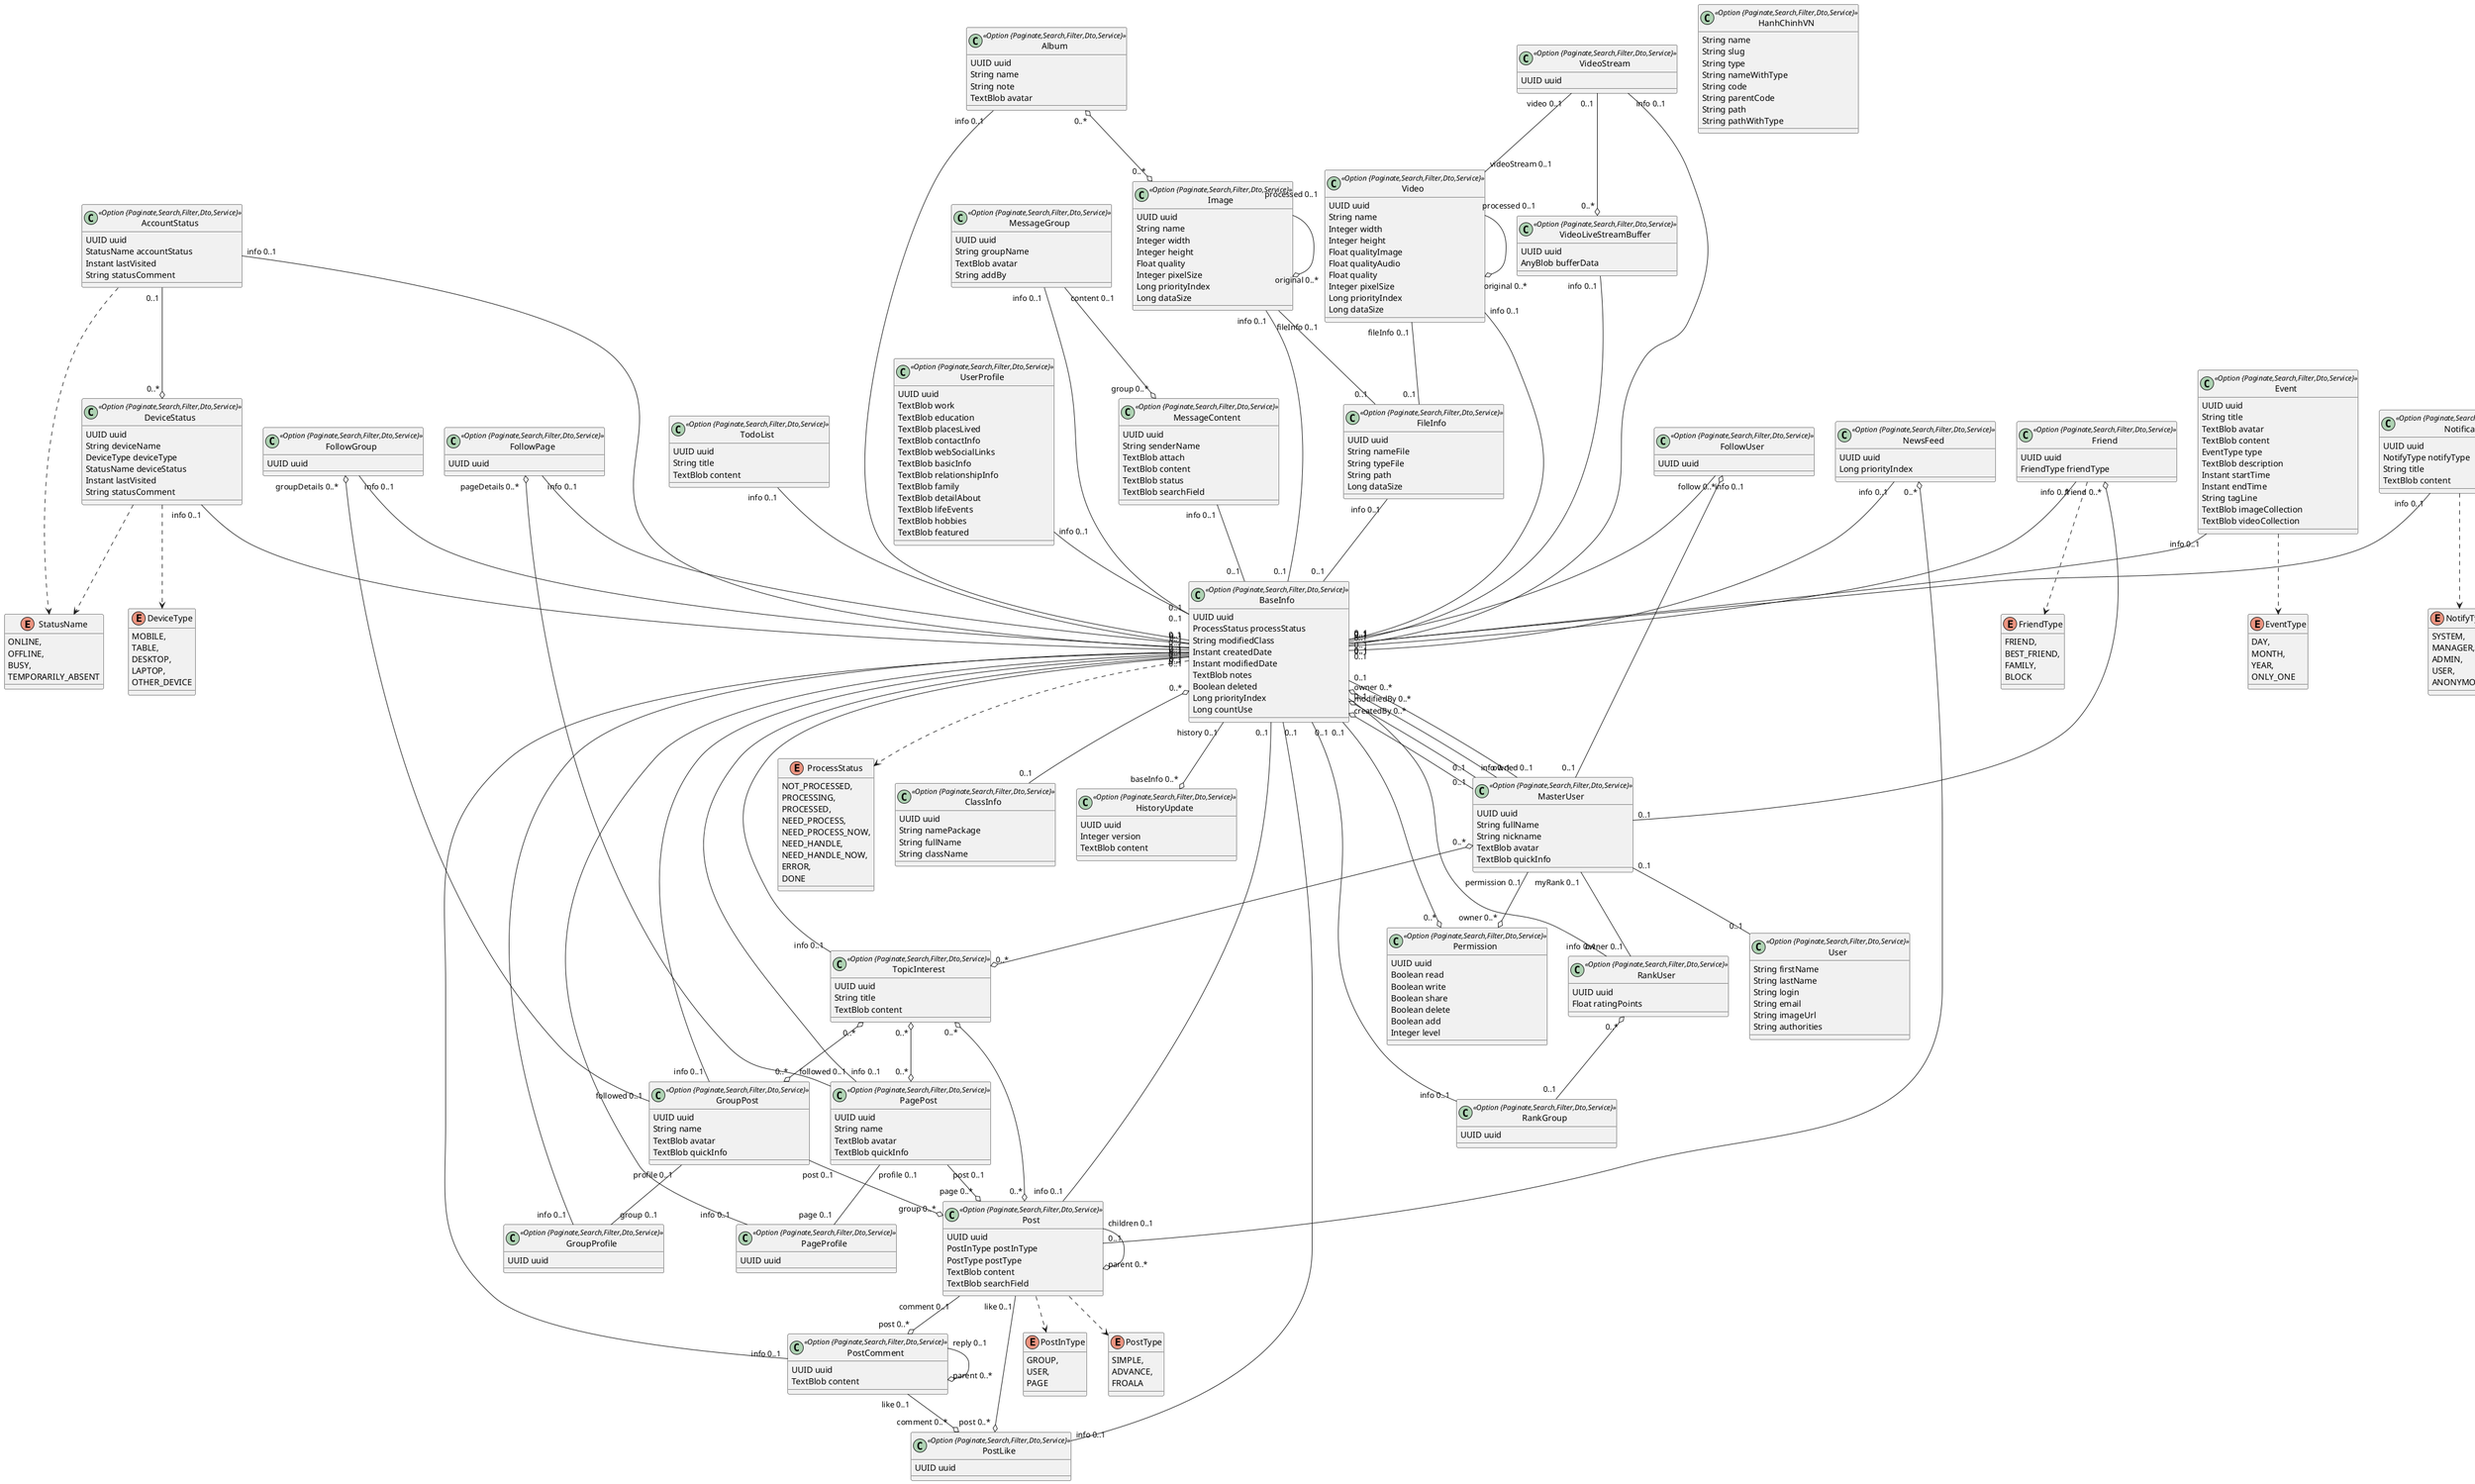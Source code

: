 @startuml
	!pragma syntax class
	enum StatusName {
		ONLINE, 
		OFFLINE, 
		BUSY, 
		TEMPORARILY_ABSENT 
	}
	enum DeviceType {
		MOBILE, 
		TABLE, 
		DESKTOP, 
		LAPTOP, 
		OTHER_DEVICE 
	}
	enum NotifyType {
		SYSTEM, 
		MANAGER, 
		ADMIN, 
		USER, 
		ANONYMOUS 
	}
	enum PostInType {
		GROUP, 
		USER, 
		PAGE 
	}
	enum PostType {
		SIMPLE, 
		ADVANCE, 
		FROALA 
	}
	enum FriendType {
		FRIEND, 
		BEST_FRIEND, 
		FAMILY, 
		BLOCK 
	}
	enum ProcessStatus {
		NOT_PROCESSED, 
		PROCESSING, 
		PROCESSED, 
		NEED_PROCESS, 
		NEED_PROCESS_NOW, 
		NEED_HANDLE, 
		NEED_HANDLE_NOW, 
		ERROR, 
		DONE 
	}
	enum EventType {
		DAY, 
		MONTH, 
		YEAR, 
		ONLY_ONE 
	}
	class HanhChinhVN <<Option {Paginate,Search,Filter,Dto,Service}>> {
		String name
		String slug
		String type
		String nameWithType
		String code
		String parentCode
		String path
		String pathWithType
	}
	class MasterUser <<Option {Paginate,Search,Filter,Dto,Service}>> {
		UUID uuid
		String fullName
		String nickname
		TextBlob avatar
		TextBlob quickInfo
	}
	class UserProfile <<Option {Paginate,Search,Filter,Dto,Service}>> {
		UUID uuid
		TextBlob work
		TextBlob education
		TextBlob placesLived
		TextBlob contactInfo
		TextBlob webSocialLinks
		TextBlob basicInfo
		TextBlob relationshipInfo
		TextBlob family
		TextBlob detailAbout
		TextBlob lifeEvents
		TextBlob hobbies
		TextBlob featured
	}
	class AccountStatus <<Option {Paginate,Search,Filter,Dto,Service}>> {
		UUID uuid
		StatusName accountStatus
		Instant lastVisited
		String statusComment
	}
	AccountStatus ..> StatusName
	class Album <<Option {Paginate,Search,Filter,Dto,Service}>> {
		UUID uuid
		String name
		String note
		TextBlob avatar
	}
	class DeviceStatus <<Option {Paginate,Search,Filter,Dto,Service}>> {
		UUID uuid
		String deviceName
		DeviceType deviceType
		StatusName deviceStatus
		Instant lastVisited
		String statusComment
	}
	DeviceStatus ..> DeviceType
	DeviceStatus ..> StatusName
	class Event <<Option {Paginate,Search,Filter,Dto,Service}>> {
		UUID uuid
		String title
		TextBlob avatar
		TextBlob content
		EventType type
		TextBlob description
		Instant startTime
		Instant endTime
		String tagLine
		TextBlob imageCollection
		TextBlob videoCollection
	}
	Event ..> EventType
	class Friend <<Option {Paginate,Search,Filter,Dto,Service}>> {
		UUID uuid
		FriendType friendType
	}
	Friend ..> FriendType
	class FollowUser <<Option {Paginate,Search,Filter,Dto,Service}>> {
		UUID uuid
	}
	class FollowGroup <<Option {Paginate,Search,Filter,Dto,Service}>> {
		UUID uuid
	}
	class FollowPage <<Option {Paginate,Search,Filter,Dto,Service}>> {
		UUID uuid
	}
	class FileInfo <<Option {Paginate,Search,Filter,Dto,Service}>> {
		UUID uuid
		String nameFile
		String typeFile
		String path
		Long dataSize
	}
	class GroupPost <<Option {Paginate,Search,Filter,Dto,Service}>> {
		UUID uuid
		String name
		TextBlob avatar
		TextBlob quickInfo
	}
	class GroupProfile <<Option {Paginate,Search,Filter,Dto,Service}>> {
		UUID uuid
	}
	class Image <<Option {Paginate,Search,Filter,Dto,Service}>> {
		UUID uuid
		String name
		Integer width
		Integer height
		Float quality
		Integer pixelSize
		Long priorityIndex
		Long dataSize
	}
	class NewsFeed <<Option {Paginate,Search,Filter,Dto,Service}>> {
		UUID uuid
		Long priorityIndex
	}
	class Notification <<Option {Paginate,Search,Filter,Dto,Service}>> {
		UUID uuid
		NotifyType notifyType
		String title
		TextBlob content
	}
	Notification ..> NotifyType
	class MessageGroup <<Option {Paginate,Search,Filter,Dto,Service}>> {
		UUID uuid
		String groupName
		TextBlob avatar
		String addBy
	}
	class MessageContent <<Option {Paginate,Search,Filter,Dto,Service}>> {
		UUID uuid
		String senderName
		TextBlob attach
		TextBlob content
		TextBlob status
		TextBlob searchField
	}
	class PagePost <<Option {Paginate,Search,Filter,Dto,Service}>> {
		UUID uuid
		String name
		TextBlob avatar
		TextBlob quickInfo
	}
	class PageProfile <<Option {Paginate,Search,Filter,Dto,Service}>> {
		UUID uuid
	}
	class Post <<Option {Paginate,Search,Filter,Dto,Service}>> {
		UUID uuid
		PostInType postInType
		PostType postType
		TextBlob content
		TextBlob searchField
	}
	Post ..> PostInType
	Post ..> PostType
	class PostComment <<Option {Paginate,Search,Filter,Dto,Service}>> {
		UUID uuid
		TextBlob content
	}
	class PostLike <<Option {Paginate,Search,Filter,Dto,Service}>> {
		UUID uuid
	}
	class RankUser <<Option {Paginate,Search,Filter,Dto,Service}>> {
		UUID uuid
		Float ratingPoints
	}
	class RankGroup <<Option {Paginate,Search,Filter,Dto,Service}>> {
		UUID uuid
	}
	class Video <<Option {Paginate,Search,Filter,Dto,Service}>> {
		UUID uuid
		String name
		Integer width
		Integer height
		Float qualityImage
		Float qualityAudio
		Float quality
		Integer pixelSize
		Long priorityIndex
		Long dataSize
	}
	class VideoStream <<Option {Paginate,Search,Filter,Dto,Service}>> {
		UUID uuid
	}
	class VideoLiveStreamBuffer <<Option {Paginate,Search,Filter,Dto,Service}>> {
		UUID uuid
		AnyBlob bufferData
	}
	class TopicInterest <<Option {Paginate,Search,Filter,Dto,Service}>> {
		UUID uuid
		String title
		TextBlob content
	}
	class TodoList <<Option {Paginate,Search,Filter,Dto,Service}>> {
		UUID uuid
		String title
		TextBlob content
	}
	GroupPost  "profile 0..1 " -- "group 0..1 "  GroupProfile
	PagePost  "profile 0..1 " -- "page 0..1 "  PageProfile
	VideoStream  "video 0..1 " -- "videoStream 0..1 "  Video
	Image  "fileInfo 0..1 " -- "0..1 "  FileInfo
	Video  "fileInfo 0..1 " -- "0..1 "  FileInfo
	FollowGroup  "groupDetails 0..* " o-- "followed 0..1 "  GroupPost
	FollowPage  "pageDetails 0..* " o-- "followed 0..1 "  PagePost
	NewsFeed  "0..* " o-- "0..1 "  Post
	RankUser  "0..* " o-- "0..1 "  RankGroup
	AccountStatus  "0..1 " --o "0..* "  DeviceStatus
	GroupPost  "post 0..1 " --o "group 0..* "  Post
	PagePost  "post 0..1 " --o "page 0..* "  Post
	MessageGroup  "content 0..1 " --o "group 0..* "  MessageContent
	Image  "processed 0..1 " --o "original 0..* "  Image
	Video  "processed 0..1 " --o "original 0..* "  Video
	Post  "comment 0..1 " --o "post 0..* "  PostComment
	Post  "like 0..1 " --o "post 0..* "  PostLike
	PostComment  "like 0..1 " --o "comment 0..* "  PostLike
	Post  "children 0..1 " --o "parent 0..* "  Post
	PostComment  "reply 0..1 " --o "parent 0..* "  PostComment
	VideoStream  "0..1 " --o "0..* "  VideoLiveStreamBuffer
	Album  "0..* " o--o "0..* "  Image
	TopicInterest  "0..* " o--o "0..* "  Post
	TopicInterest  "0..* " o--o "0..* "  PagePost
	TopicInterest  "0..* " o--o "0..* "  GroupPost
	MasterUser  "0..* " o--o "0..* "  TopicInterest
	MasterUser  "0..1 " -- "0..1 "  User
	MasterUser  "myRank 0..1 " -- "owner 0..1 "  RankUser
	MasterUser  "permission 0..1 " --o "owner 0..* "  Permission
	BaseInfo  "createdBy 0..* " o-- "0..1 "  MasterUser
	BaseInfo  "modifiedBy 0..* " o-- "0..1 "  MasterUser
	BaseInfo  "owner 0..* " o-- "owned 0..1 "  MasterUser
	Friend  "friend 0..* " o-- "0..1 "  MasterUser
	FollowUser  "follow 0..* " o-- "0..1 "  MasterUser
	class BaseInfo <<Option {Paginate,Search,Filter,Dto,Service}>> {
		UUID uuid
		ProcessStatus processStatus
		String modifiedClass
		Instant createdDate
		Instant modifiedDate
		TextBlob notes
		Boolean deleted
		Long priorityIndex
		Long countUse
	}
	BaseInfo ..> ProcessStatus
	class ClassInfo <<Option {Paginate,Search,Filter,Dto,Service}>> {
		UUID uuid
		String namePackage
		String fullName
		String className
	}
	class Permission <<Option {Paginate,Search,Filter,Dto,Service}>> {
		UUID uuid
		Boolean read
		Boolean write
		Boolean share
		Boolean delete
		Boolean add
		Integer level
	}
	class HistoryUpdate <<Option {Paginate,Search,Filter,Dto,Service}>> {
		UUID uuid
		Integer version
		TextBlob content
	}
	MasterUser  "info 0..1 " -- "0..1 "  BaseInfo
	UserProfile  "info 0..1 " -- "0..1 "  BaseInfo
	AccountStatus  "info 0..1 " -- "0..1 "  BaseInfo
	DeviceStatus  "info 0..1 " -- "0..1 "  BaseInfo
	Friend  "info 0..1 " -- "0..1 "  BaseInfo
	FollowUser  "info 0..1 " -- "0..1 "  BaseInfo
	FollowGroup  "info 0..1 " -- "0..1 "  BaseInfo
	FollowPage  "info 0..1 " -- "0..1 "  BaseInfo
	FileInfo  "info 0..1 " -- "0..1 "  BaseInfo
	PagePost  "info 0..1 " -- "0..1 "  BaseInfo
	PageProfile  "info 0..1 " -- "0..1 "  BaseInfo
	GroupPost  "info 0..1 " -- "0..1 "  BaseInfo
	Post  "info 0..1 " -- "0..1 "  BaseInfo
	PostComment  "info 0..1 " -- "0..1 "  BaseInfo
	PostLike  "info 0..1 " -- "0..1 "  BaseInfo
	GroupProfile  "info 0..1 " -- "0..1 "  BaseInfo
	NewsFeed  "info 0..1 " -- "0..1 "  BaseInfo
	MessageGroup  "info 0..1 " -- "0..1 "  BaseInfo
	MessageContent  "info 0..1 " -- "0..1 "  BaseInfo
	RankUser  "info 0..1 " -- "0..1 "  BaseInfo
	RankGroup  "info 0..1 " -- "0..1 "  BaseInfo
	Notification  "info 0..1 " -- "0..1 "  BaseInfo
	Album  "info 0..1 " -- "0..1 "  BaseInfo
	Video  "info 0..1 " -- "0..1 "  BaseInfo
	Image  "info 0..1 " -- "0..1 "  BaseInfo
	VideoStream  "info 0..1 " -- "0..1 "  BaseInfo
	VideoLiveStreamBuffer  "info 0..1 " -- "0..1 "  BaseInfo
	TopicInterest  "info 0..1 " -- "0..1 "  BaseInfo
	TodoList  "info 0..1 " -- "0..1 "  BaseInfo
	Event  "info 0..1 " -- "0..1 "  BaseInfo
	Permission  "0..* " o-- "0..1 "  BaseInfo
	BaseInfo  "0..* " o-- "0..1 "  ClassInfo
	BaseInfo  "history 0..1 " --o "baseInfo 0..* "  HistoryUpdate
	class User <<Option {Paginate,Search,Filter,Dto,Service}>> {
		String firstName
		String lastName
		String login
		String email
		String imageUrl
		String authorities
	}
@enduml

